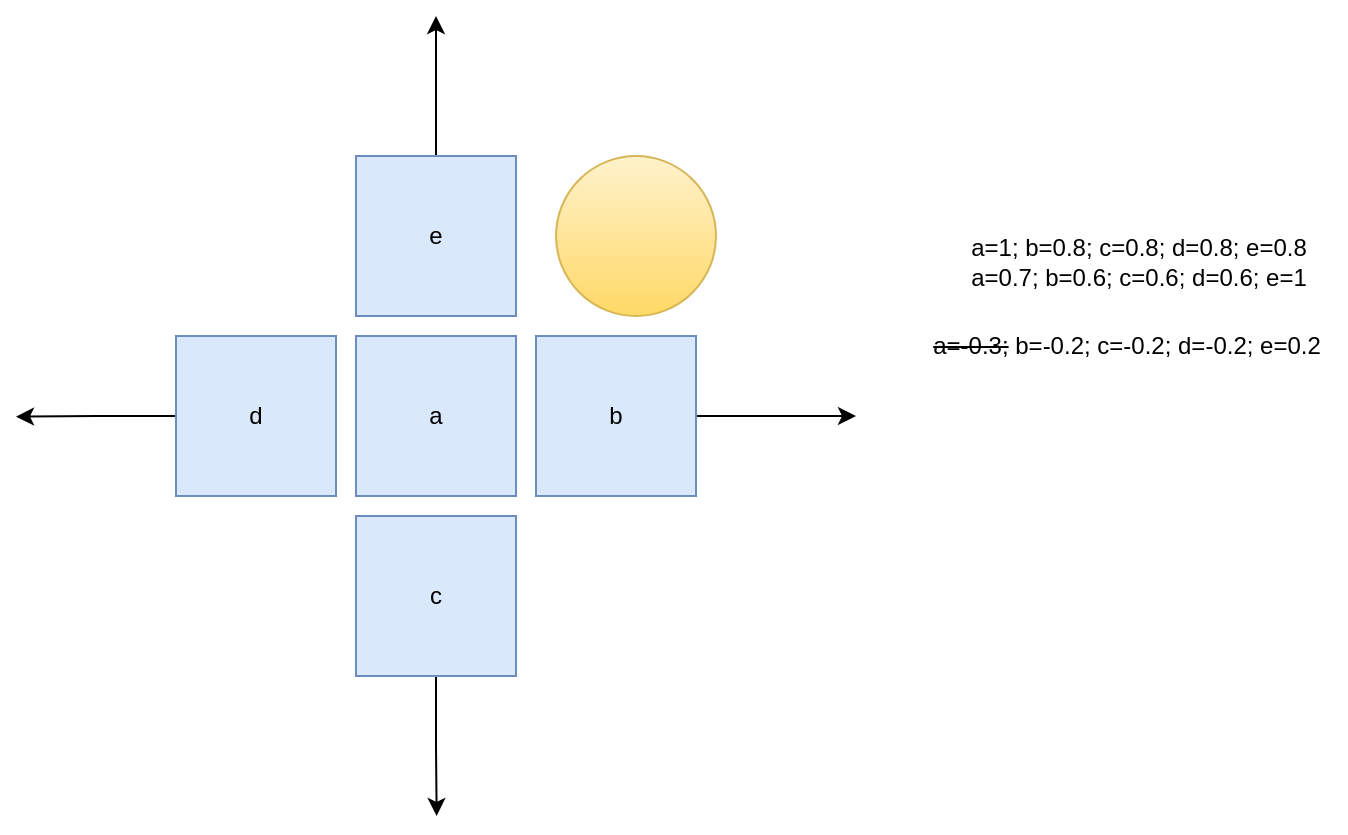 <mxfile version="24.2.1" type="device">
  <diagram name="Página-1" id="8D7HMTvVDjyMtqRec0C4">
    <mxGraphModel dx="928" dy="498" grid="1" gridSize="10" guides="1" tooltips="1" connect="1" arrows="1" fold="1" page="1" pageScale="1" pageWidth="827" pageHeight="1169" math="0" shadow="0">
      <root>
        <mxCell id="0" />
        <mxCell id="1" parent="0" />
        <mxCell id="GOSwUcVvDmN0QsQRMRxr-1" value="a" style="whiteSpace=wrap;html=1;aspect=fixed;fillColor=#dae8fc;strokeColor=#6c8ebf;" vertex="1" parent="1">
          <mxGeometry x="370" y="280" width="80" height="80" as="geometry" />
        </mxCell>
        <mxCell id="GOSwUcVvDmN0QsQRMRxr-13" style="edgeStyle=orthogonalEdgeStyle;rounded=0;orthogonalLoop=1;jettySize=auto;html=1;exitX=1;exitY=0.5;exitDx=0;exitDy=0;" edge="1" parent="1" source="GOSwUcVvDmN0QsQRMRxr-3">
          <mxGeometry relative="1" as="geometry">
            <mxPoint x="620" y="320" as="targetPoint" />
          </mxGeometry>
        </mxCell>
        <mxCell id="GOSwUcVvDmN0QsQRMRxr-3" value="b" style="whiteSpace=wrap;html=1;aspect=fixed;fillColor=#dae8fc;strokeColor=#6c8ebf;" vertex="1" parent="1">
          <mxGeometry x="460" y="280" width="80" height="80" as="geometry" />
        </mxCell>
        <mxCell id="GOSwUcVvDmN0QsQRMRxr-12" style="edgeStyle=orthogonalEdgeStyle;rounded=0;orthogonalLoop=1;jettySize=auto;html=1;exitX=0.5;exitY=1;exitDx=0;exitDy=0;" edge="1" parent="1" source="GOSwUcVvDmN0QsQRMRxr-4">
          <mxGeometry relative="1" as="geometry">
            <mxPoint x="410.333" y="520" as="targetPoint" />
          </mxGeometry>
        </mxCell>
        <mxCell id="GOSwUcVvDmN0QsQRMRxr-4" value="c" style="whiteSpace=wrap;html=1;aspect=fixed;fillColor=#dae8fc;strokeColor=#6c8ebf;" vertex="1" parent="1">
          <mxGeometry x="370" y="370" width="80" height="80" as="geometry" />
        </mxCell>
        <mxCell id="GOSwUcVvDmN0QsQRMRxr-11" style="edgeStyle=orthogonalEdgeStyle;rounded=0;orthogonalLoop=1;jettySize=auto;html=1;exitX=0;exitY=0.5;exitDx=0;exitDy=0;" edge="1" parent="1" source="GOSwUcVvDmN0QsQRMRxr-5">
          <mxGeometry relative="1" as="geometry">
            <mxPoint x="200" y="320.333" as="targetPoint" />
          </mxGeometry>
        </mxCell>
        <mxCell id="GOSwUcVvDmN0QsQRMRxr-5" value="d" style="whiteSpace=wrap;html=1;aspect=fixed;fillColor=#dae8fc;strokeColor=#6c8ebf;" vertex="1" parent="1">
          <mxGeometry x="280" y="280" width="80" height="80" as="geometry" />
        </mxCell>
        <mxCell id="GOSwUcVvDmN0QsQRMRxr-10" style="edgeStyle=orthogonalEdgeStyle;rounded=0;orthogonalLoop=1;jettySize=auto;html=1;exitX=0.5;exitY=0;exitDx=0;exitDy=0;" edge="1" parent="1" source="GOSwUcVvDmN0QsQRMRxr-6">
          <mxGeometry relative="1" as="geometry">
            <mxPoint x="410" y="120" as="targetPoint" />
          </mxGeometry>
        </mxCell>
        <mxCell id="GOSwUcVvDmN0QsQRMRxr-6" value="e" style="whiteSpace=wrap;html=1;aspect=fixed;fillColor=#dae8fc;strokeColor=#6c8ebf;" vertex="1" parent="1">
          <mxGeometry x="370" y="190" width="80" height="80" as="geometry" />
        </mxCell>
        <mxCell id="GOSwUcVvDmN0QsQRMRxr-7" value="" style="ellipse;whiteSpace=wrap;html=1;aspect=fixed;fillColor=#fff2cc;strokeColor=#d6b656;gradientColor=#ffd966;" vertex="1" parent="1">
          <mxGeometry x="470" y="190" width="80" height="80" as="geometry" />
        </mxCell>
        <mxCell id="GOSwUcVvDmN0QsQRMRxr-8" value="&lt;div&gt;a=1; b=0.8; c=0.8; d=0.8; e=0.8&lt;br&gt;&lt;/div&gt;&lt;div&gt;a=0.7; b=0.6; c=0.6; d=0.6; e=1&lt;br&gt;&lt;/div&gt;" style="text;html=1;align=center;verticalAlign=middle;resizable=0;points=[];autosize=1;strokeColor=none;fillColor=none;" vertex="1" parent="1">
          <mxGeometry x="666" y="223" width="190" height="40" as="geometry" />
        </mxCell>
        <mxCell id="GOSwUcVvDmN0QsQRMRxr-9" value="&lt;strike&gt;a=-0.3;&lt;/strike&gt; b=-0.2; c=-0.2; d=-0.2; e=0.2" style="text;html=1;align=center;verticalAlign=middle;resizable=0;points=[];autosize=1;strokeColor=none;fillColor=none;" vertex="1" parent="1">
          <mxGeometry x="645" y="270" width="220" height="30" as="geometry" />
        </mxCell>
      </root>
    </mxGraphModel>
  </diagram>
</mxfile>
